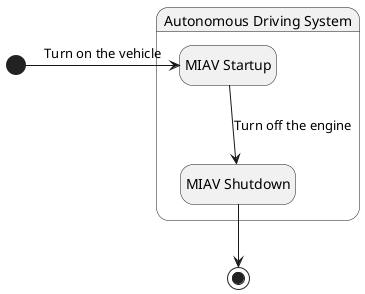 @startuml
hide empty description

state "Autonomous Driving System" as AutonomousDrivingSystem
state AutonomousDrivingSystem {
    state "MIAV Startup" as MIAVStartup
    state "MIAV Shutdown" as MIAVShutdown
}


[*] -right-> MIAVStartup : Turn on the vehicle
MIAVStartup --> MIAVShutdown: Turn off the engine
MIAVShutdown --> [*]

@enduml


